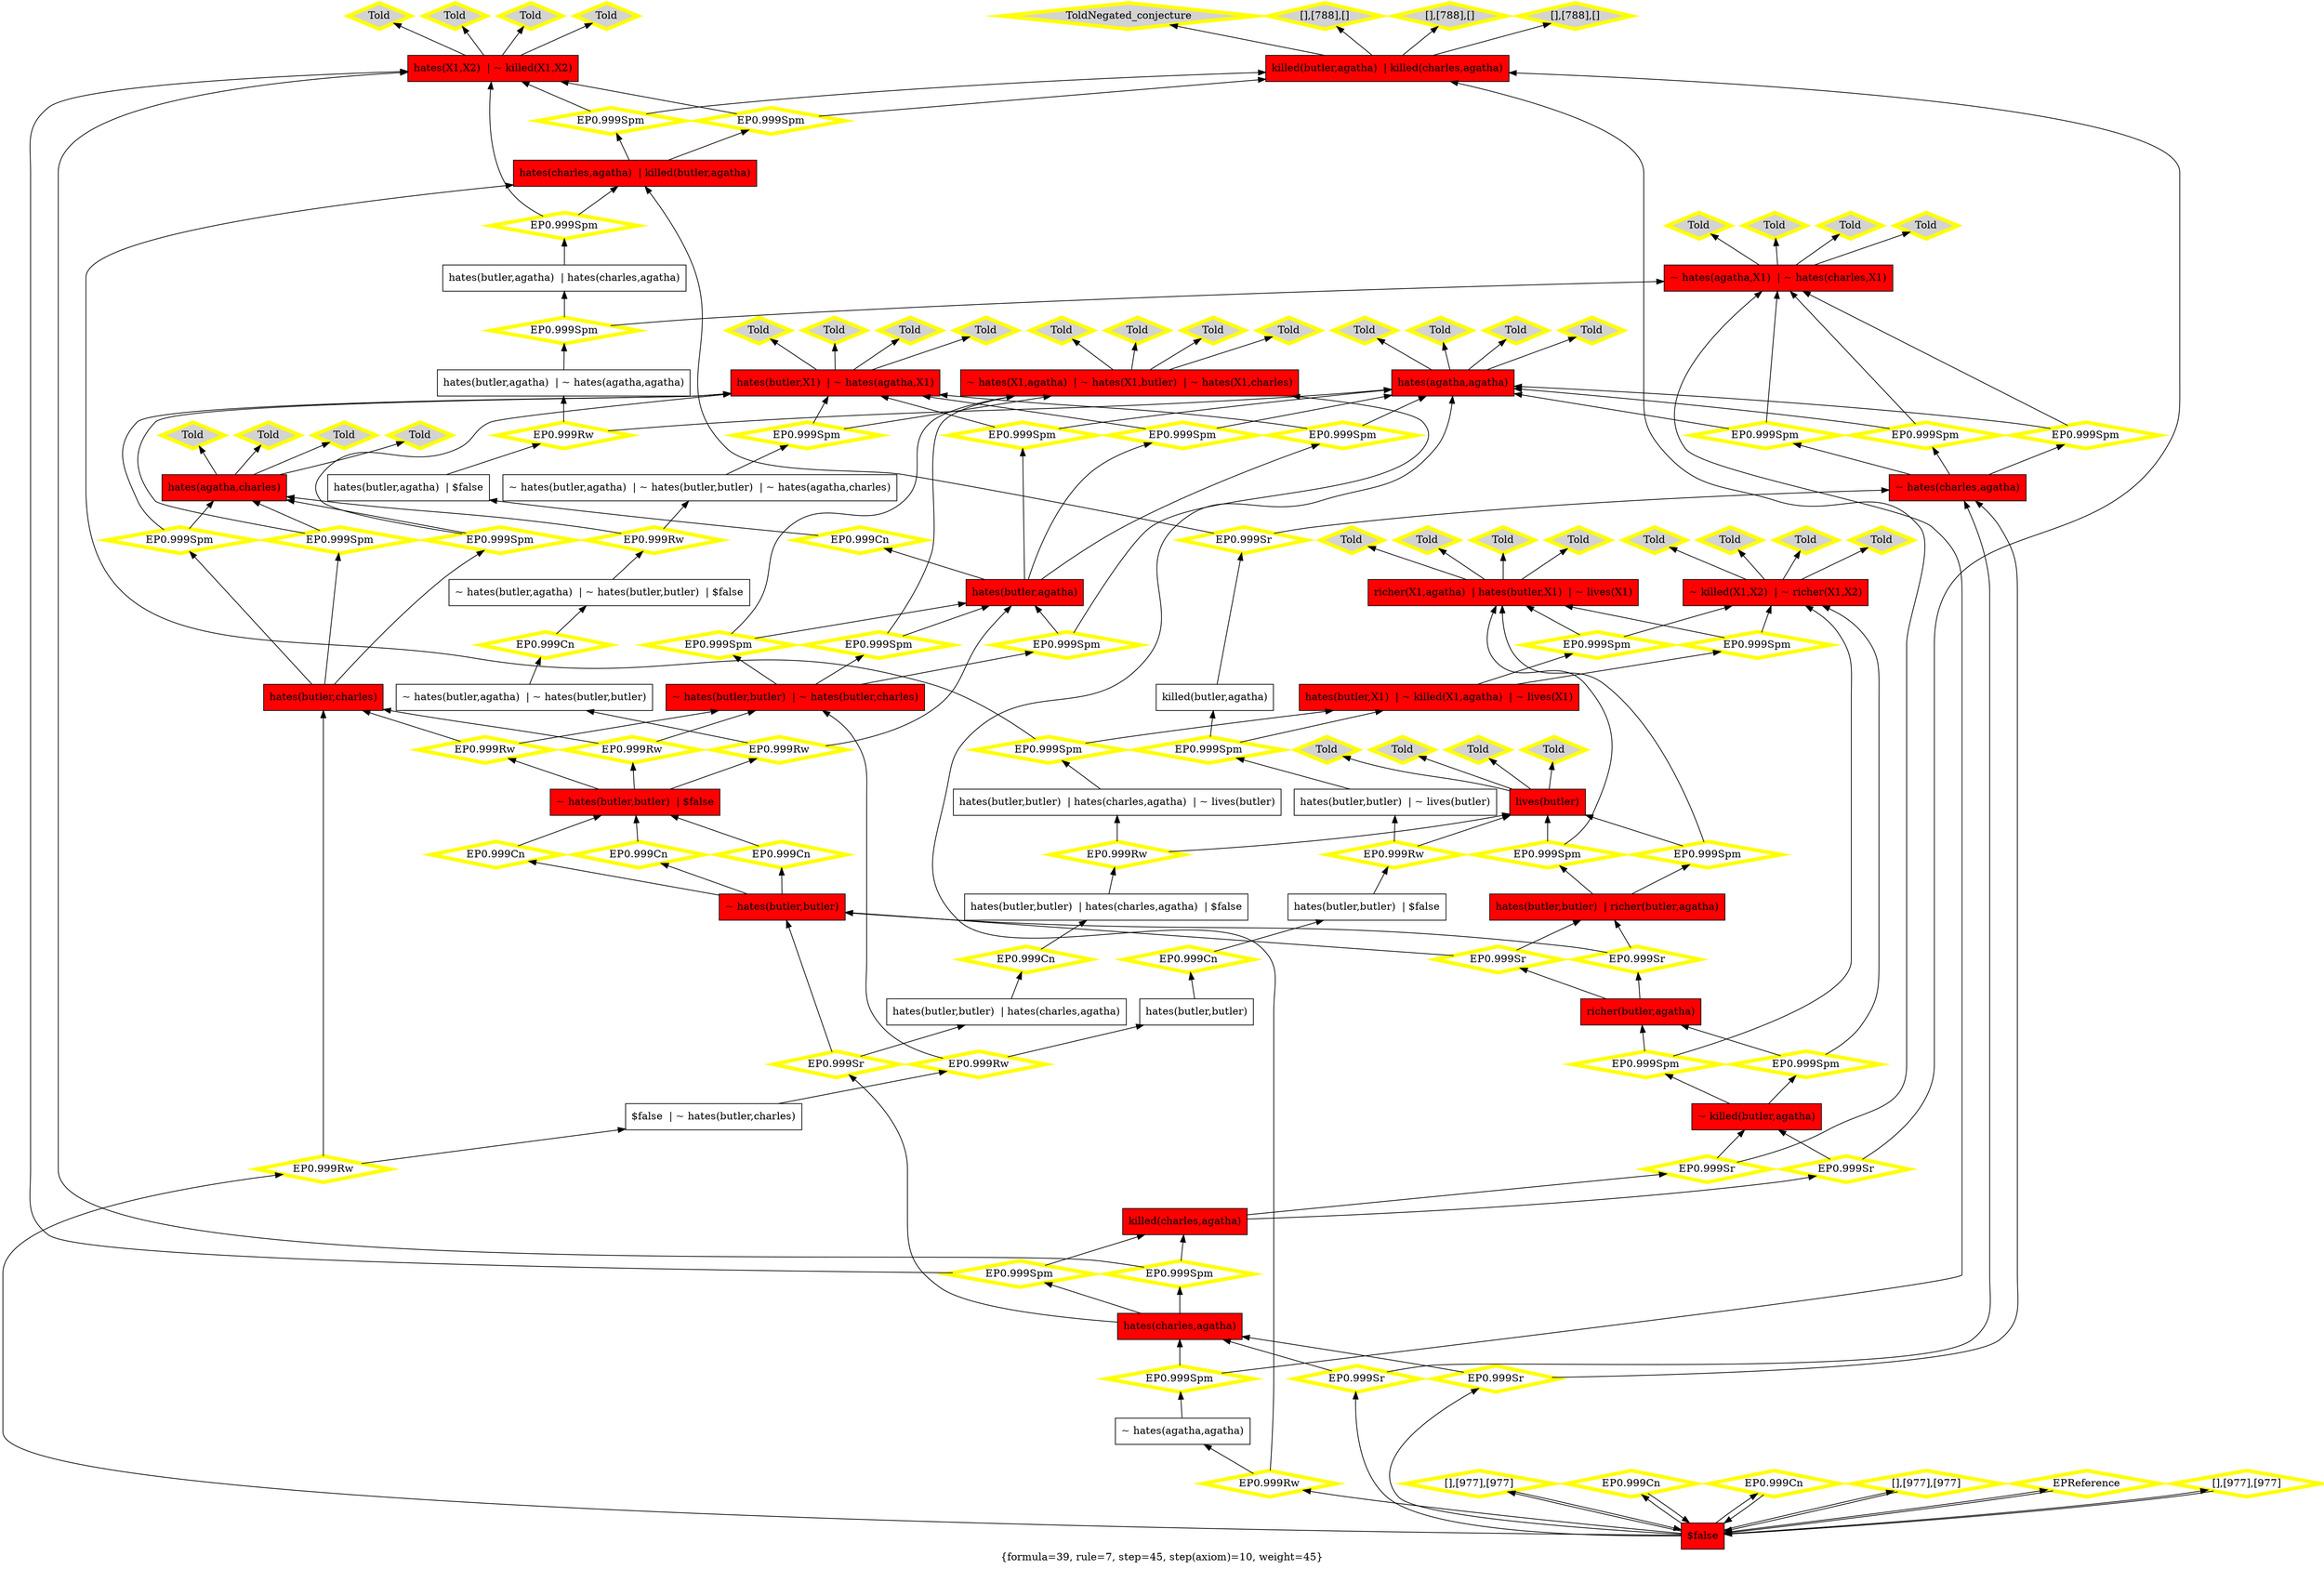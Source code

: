 digraph g 
{ rankdir=BT;
 labelloc=b label="{formula=39, rule=7, step=45, step(axiom)=10, weight=45}"  
 "x_898" [ color="black" shape="box" label="richer(X1,agatha)  | hates(butler,X1)  | ~ lives(X1)" fillcolor="red" style="filled"  ];
  "x_788" [ color="black" shape="box" label="killed(butler,agatha)  | killed(charles,agatha)" fillcolor="red" style="filled"  ];
  "x_830" [ color="black" shape="box" label="~ hates(butler,butler)  | ~ hates(butler,charles)" fillcolor="red" style="filled"  ];
  "x_904" [ color="black" shape="box" label="lives(butler)" fillcolor="red" style="filled"  ];
  "x_857" [ color="black" shape="box" label="~ killed(X1,X2)  | ~ richer(X1,X2)" fillcolor="red" style="filled"  ];
  "x_907" [ color="black" shape="box" label="hates(butler,butler)  | hates(charles,agatha)  | ~ lives(butler)" fillcolor="white" style="filled"  ];
  "x_861" [ color="black" shape="box" label="~ hates(butler,butler)" fillcolor="red" style="filled"  ];
  "x_1002" [ URL="http://inference-web.org/proofs/tptp/Solutions/PUZ/PUZ001-1/EP---1.1/answer.owl#ns_9_conclusion" color="black" shape="box" label="hates(X1,X2)  | ~ killed(X1,X2)" fillcolor="red" style="filled"  ];
  "x_919" [ URL="http://inference-web.org/proofs/tptp/Solutions/PUZ/PUZ001-1/EP---1.1/answer.owl#ns_29_conclusion" color="black" shape="box" label="hates(butler,butler)  | ~ lives(butler)" fillcolor="white" style="filled"  ];
  "x_920" [ color="black" shape="box" label="hates(butler,charles)" fillcolor="red" style="filled"  ];
  "x_794" [ URL="http://inference-web.org/proofs/tptp/Solutions/PUZ/PUZ001-1/EP---1.1/answer.owl#ns_18_conclusion" color="black" shape="box" label="hates(butler,X1)  | ~ killed(X1,agatha)  | ~ lives(X1)" fillcolor="red" style="filled"  ];
  "x_810" [ color="black" shape="box" label="~ hates(X1,agatha)  | ~ hates(X1,butler)  | ~ hates(X1,charles)" fillcolor="red" style="filled"  ];
  "x_858" [ color="black" shape="box" label="hates(butler,X1)  | ~ hates(agatha,X1)" fillcolor="red" style="filled"  ];
  "x_945" [ color="black" shape="box" label="hates(agatha,charles)" fillcolor="red" style="filled"  ];
  "x_924" [ color="black" shape="box" label="~ killed(butler,agatha)" fillcolor="red" style="filled"  ];
  "x_970" [ color="black" shape="box" label="~ hates(agatha,X1)  | ~ hates(charles,X1)" fillcolor="red" style="filled"  ];
  "x_898" [ color="black" shape="box" label="richer(X1,agatha)  | hates(butler,X1)  | ~ lives(X1)" fillcolor="red" style="filled"  ];
  "x_929" [ color="black" shape="box" label="~ hates(butler,agatha)  | ~ hates(butler,butler)  | $false" fillcolor="white" style="filled"  ];
  "x_977" [ URL="http://inference-web.org/proofs/tptp/Solutions/PUZ/PUZ001-1/EP---1.1/answer.owl#ns_35_conclusion" color="black" shape="box" label="$false" fillcolor="red" style="filled"  ];
  "x_935" [ color="black" shape="box" label="~ hates(agatha,agatha)" fillcolor="white" style="filled"  ];
  "x_857" [ color="black" shape="box" label="~ killed(X1,X2)  | ~ richer(X1,X2)" fillcolor="red" style="filled"  ];
  "x_904" [ color="black" shape="box" label="lives(butler)" fillcolor="red" style="filled"  ];
  "x_977" [ color="black" shape="box" label="$false" fillcolor="red" style="filled"  ];
  "x_898" [ URL="http://inference-web.org/proofs/tptp/Solutions/PUZ/PUZ001-1/EP---1.1/answer.owl#ns_11_conclusion" color="black" shape="box" label="richer(X1,agatha)  | hates(butler,X1)  | ~ lives(X1)" fillcolor="red" style="filled"  ];
  "x_940" [ URL="http://inference-web.org/proofs/tptp/Solutions/PUZ/PUZ001-1/EP---1.1/answer.owl#ns_14_conclusion" color="black" shape="box" label="hates(butler,agatha)" fillcolor="red" style="filled"  ];
  "x_810" [ color="black" shape="box" label="~ hates(X1,agatha)  | ~ hates(X1,butler)  | ~ hates(X1,charles)" fillcolor="red" style="filled"  ];
  "x_898" [ color="black" shape="box" label="richer(X1,agatha)  | hates(butler,X1)  | ~ lives(X1)" fillcolor="red" style="filled"  ];
  "x_962" [ color="black" shape="box" label="hates(agatha,agatha)" fillcolor="red" style="filled"  ];
  "x_945" [ color="black" shape="box" label="hates(agatha,charles)" fillcolor="red" style="filled"  ];
  "x_946" [ color="black" shape="box" label="hates(butler,agatha)  | $false" fillcolor="white" style="filled"  ];
  "x_810" [ color="black" shape="box" label="~ hates(X1,agatha)  | ~ hates(X1,butler)  | ~ hates(X1,charles)" fillcolor="red" style="filled"  ];
  "x_962" [ color="black" shape="box" label="hates(agatha,agatha)" fillcolor="red" style="filled"  ];
  "x_812" [ color="black" shape="box" label="hates(butler,agatha)  | hates(charles,agatha)" fillcolor="white" style="filled"  ];
  "x_977" [ color="black" shape="box" label="$false" fillcolor="red" style="filled"  ];
  "x_970" [ color="black" shape="box" label="~ hates(agatha,X1)  | ~ hates(charles,X1)" fillcolor="red" style="filled"  ];
  "x_794" [ color="black" shape="box" label="hates(butler,X1)  | ~ killed(X1,agatha)  | ~ lives(X1)" fillcolor="red" style="filled"  ];
  "x_893" [ color="black" shape="box" label="hates(butler,butler)  | richer(butler,agatha)" fillcolor="red" style="filled"  ];
  "x_970" [ color="black" shape="box" label="~ hates(agatha,X1)  | ~ hates(charles,X1)" fillcolor="red" style="filled"  ];
  "x_920" [ URL="http://inference-web.org/proofs/tptp/Solutions/PUZ/PUZ001-1/EP---1.1/answer.owl#ns_15_conclusion" color="black" shape="box" label="hates(butler,charles)" fillcolor="red" style="filled"  ];
  "x_961" [ color="black" shape="box" label="hates(butler,butler)  | hates(charles,agatha)" fillcolor="white" style="filled"  ];
  "x_962" [ color="black" shape="box" label="hates(agatha,agatha)" fillcolor="red" style="filled"  ];
  "x_977" [ color="black" shape="box" label="$false" fillcolor="red" style="filled"  ];
  "x_945" [ color="black" shape="box" label="hates(agatha,charles)" fillcolor="red" style="filled"  ];
  "x_977" [ URL="http://inference-web.org/proofs/tptp/Solutions/PUZ/PUZ001-1/EP---1.1/answer.owl#ns_33_conclusion" color="black" shape="box" label="$false  | $false" fillcolor="red" style="filled"  ];
  "x_861" [ color="black" shape="box" label="~ hates(butler,butler)" fillcolor="red" style="filled"  ];
  "x_886" [ color="black" shape="box" label="$false  | ~ hates(butler,butler)" fillcolor="red" style="filled"  ];
  "x_970" [ URL="http://inference-web.org/proofs/tptp/Solutions/PUZ/PUZ001-1/EP---1.1/answer.owl#ns_5_conclusion" color="black" shape="box" label="~ hates(agatha,X1)  | ~ hates(charles,X1)" fillcolor="red" style="filled"  ];
  "x_971" [ color="black" shape="box" label="hates(charles,agatha)" fillcolor="red" style="filled"  ];
  "x_1002" [ color="black" shape="box" label="hates(X1,X2)  | ~ killed(X1,X2)" fillcolor="red" style="filled"  ];
  "x_973" [ color="black" shape="box" label="richer(butler,agatha)" fillcolor="red" style="filled"  ];
  "x_975" [ URL="http://inference-web.org/proofs/tptp/Solutions/PUZ/PUZ001-1/EP---1.1/answer.owl#ns_31_conclusion" color="black" shape="box" label="hates(butler,butler)" fillcolor="white" style="filled"  ];
  "x_886" [ color="black" shape="box" label="~ hates(butler,butler)  | $false" fillcolor="red" style="filled"  ];
  "x_977" [ URL="http://inference-web.org/proofs/tptp/Solutions/PUZ/PUZ001-1/EP---1.1/answer.owl#ns_34_conclusion" color="black" shape="box" label="$false" fillcolor="red" style="filled"  ];
  "x_829" [ URL="http://inference-web.org/proofs/tptp/Solutions/PUZ/PUZ001-1/EP---1.1/answer.owl#ns_13_conclusion" color="black" shape="box" label="hates(charles,agatha)  | killed(butler,agatha)" fillcolor="red" style="filled"  ];
  "x_830" [ color="black" shape="box" label="~ hates(butler,butler)  | ~ hates(butler,charles)" fillcolor="red" style="filled"  ];
  "x_977" [ color="black" shape="box" label="$false" fillcolor="red" style="filled"  ];
  "x_971" [ color="black" shape="box" label="hates(charles,agatha)" fillcolor="red" style="filled"  ];
  "x_879" [ color="black" shape="box" label="killed(charles,agatha)" fillcolor="red" style="filled"  ];
  "x_977" [ color="black" shape="box" label="$false" fillcolor="red" style="filled"  ];
  "x_971" [ color="black" shape="box" label="hates(charles,agatha)" fillcolor="red" style="filled"  ];
  "x_983" [ color="black" shape="box" label="~ hates(butler,agatha)  | ~ hates(butler,butler)  | ~ hates(agatha,charles)" fillcolor="white" style="filled"  ];
  "x_904" [ URL="http://inference-web.org/proofs/tptp/Solutions/PUZ/PUZ001-1/EP---1.1/answer.owl#ns_2_conclusion" color="black" shape="box" label="lives(butler)" fillcolor="red" style="filled"  ];
  "x_788" [ color="black" shape="box" label="killed(butler,agatha)  | killed(charles,agatha)" fillcolor="red" style="filled"  ];
  "x_973" [ color="black" shape="box" label="richer(butler,agatha)" fillcolor="red" style="filled"  ];
  "x_1002" [ color="black" shape="box" label="hates(X1,X2)  | ~ killed(X1,X2)" fillcolor="red" style="filled"  ];
  "x_788" [ URL="http://inference-web.org/proofs/tptp/Solutions/PUZ/PUZ001-1/EP---1.1/answer.owl#ns_12_conclusion" color="black" shape="box" label="killed(butler,agatha)  | killed(charles,agatha)" fillcolor="red" style="filled"  ];
  "x_998" [ color="black" shape="box" label="~ hates(charles,agatha)" fillcolor="red" style="filled"  ];
  "x_858" [ color="black" shape="box" label="hates(butler,X1)  | ~ hates(agatha,X1)" fillcolor="red" style="filled"  ];
  "x_857" [ URL="http://inference-web.org/proofs/tptp/Solutions/PUZ/PUZ001-1/EP---1.1/answer.owl#ns_4_conclusion" color="black" shape="box" label="~ killed(X1,X2)  | ~ richer(X1,X2)" fillcolor="red" style="filled"  ];
  "x_940" [ color="black" shape="box" label="hates(butler,agatha)" fillcolor="red" style="filled"  ];
  "x_861" [ color="black" shape="box" label="~ hates(butler,butler)" fillcolor="red" style="filled"  ];
  "x_998" [ URL="http://inference-web.org/proofs/tptp/Solutions/PUZ/PUZ001-1/EP---1.1/answer.owl#ns_16_conclusion" color="black" shape="box" label="~ hates(charles,agatha)" fillcolor="red" style="filled"  ];
  "x_830" [ URL="http://inference-web.org/proofs/tptp/Solutions/PUZ/PUZ001-1/EP---1.1/answer.owl#ns_22_conclusion" color="black" shape="box" label="~ hates(butler,butler)  | ~ hates(butler,charles)" fillcolor="red" style="filled"  ];
  "x_1002" [ color="black" shape="box" label="hates(X1,X2)  | ~ killed(X1,X2)" fillcolor="red" style="filled"  ];
  "x_858" [ color="black" shape="box" label="hates(butler,X1)  | ~ hates(agatha,X1)" fillcolor="red" style="filled"  ];
  "x_829" [ color="black" shape="box" label="hates(charles,agatha)  | killed(butler,agatha)" fillcolor="red" style="filled"  ];
  "x_977" [ color="black" shape="box" label="$false" fillcolor="red" style="filled"  ];
  "x_940" [ color="black" shape="box" label="hates(butler,agatha)" fillcolor="red" style="filled"  ];
  "x_858" [ URL="http://inference-web.org/proofs/tptp/Solutions/PUZ/PUZ001-1/EP---1.1/answer.owl#ns_10_conclusion" color="black" shape="box" label="hates(butler,X1)  | ~ hates(agatha,X1)" fillcolor="red" style="filled"  ];
  "x_945" [ URL="http://inference-web.org/proofs/tptp/Solutions/PUZ/PUZ001-1/EP---1.1/answer.owl#ns_8_conclusion" color="black" shape="box" label="hates(agatha,charles)" fillcolor="red" style="filled"  ];
  "x_857" [ color="black" shape="box" label="~ killed(X1,X2)  | ~ richer(X1,X2)" fillcolor="red" style="filled"  ];
  "x_924" [ color="black" shape="box" label="~ killed(butler,agatha)" fillcolor="red" style="filled"  ];
  "x_904" [ color="black" shape="box" label="lives(butler)" fillcolor="red" style="filled"  ];
  "x_940" [ color="black" shape="box" label="hates(butler,agatha)" fillcolor="red" style="filled"  ];
  "x_877" [ URL="http://inference-web.org/proofs/tptp/Solutions/PUZ/PUZ001-1/EP---1.1/answer.owl#ns_32_conclusion" color="black" shape="box" label="$false  | ~ hates(butler,charles)" fillcolor="white" style="filled"  ];
  "x_879" [ color="black" shape="box" label="killed(charles,agatha)" fillcolor="red" style="filled"  ];
  "x_998" [ color="black" shape="box" label="~ hates(charles,agatha)" fillcolor="red" style="filled"  ];
  "x_920" [ color="black" shape="box" label="hates(butler,charles)" fillcolor="red" style="filled"  ];
  "x_962" [ URL="http://inference-web.org/proofs/tptp/Solutions/PUZ/PUZ001-1/EP---1.1/answer.owl#ns_7_conclusion" color="black" shape="box" label="hates(agatha,agatha)" fillcolor="red" style="filled"  ];
  "x_886" [ color="black" shape="box" label="~ hates(butler,butler)  | $false" fillcolor="red" style="filled"  ];
  "x_888" [ color="black" shape="box" label="hates(butler,agatha)  | ~ hates(agatha,agatha)" fillcolor="white" style="filled"  ];
  "x_977" [ color="black" shape="box" label="$false" fillcolor="red" style="filled"  ];
  "x_890" [ URL="http://inference-web.org/proofs/tptp/Solutions/PUZ/PUZ001-1/EP---1.1/answer.owl#ns_30_conclusion" color="black" shape="box" label="hates(butler,butler)  | $false" fillcolor="white" style="filled"  ];
  "x_1021" [ color="black" shape="box" label="hates(butler,butler)  | hates(charles,agatha)  | $false" fillcolor="white" style="filled"  ];
  "x_788" [ color="black" shape="box" label="killed(butler,agatha)  | killed(charles,agatha)" fillcolor="red" style="filled"  ];
  "x_810" [ URL="http://inference-web.org/proofs/tptp/Solutions/PUZ/PUZ001-1/EP---1.1/answer.owl#ns_6_conclusion" color="black" shape="box" label="~ hates(X1,agatha)  | ~ hates(X1,butler)  | ~ hates(X1,charles)" fillcolor="red" style="filled"  ];
  "x_893" [ color="black" shape="box" label="hates(butler,butler)  | richer(butler,agatha)" fillcolor="red" style="filled"  ];
  "x_896" [ color="black" shape="box" label="~ hates(butler,agatha)  | ~ hates(butler,butler)" fillcolor="white" style="filled"  ];
  "x_1023" [ URL="http://inference-web.org/proofs/tptp/Solutions/PUZ/PUZ001-1/EP---1.1/answer.owl#ns_25_conclusion" color="black" shape="box" label="killed(butler,agatha)" fillcolor="white" style="filled"  ];
  "490ca8fb:1242f8625f3:-7780" [ URL="http://browser.inference-web.org/iwbrowser/BrowseNodeSet?url=http%3A%2F%2Finference-web.org%2Fproofs%2Ftptp%2FSolutions%2FPUZ%2FPUZ001-1%2FEP---1.0%2Fanswer.owl%23ns_4" color="yellow" shape="diamond" label="Told" fillcolor="lightgrey" style="filled" penwidth="5"  ];
  "x_857" -> "490ca8fb:1242f8625f3:-7780";
  "490ca8fb:1242f8625f3:-782c" [ URL="http://browser.inference-web.org/iwbrowser/BrowseNodeSet?url=http%3A%2F%2Finference-web.org%2Fproofs%2Ftptp%2FSolutions%2FPUZ%2FPUZ001-1%2FEP---0.999%2Fanswer.owl%23ns_30" color="yellow" shape="diamond" label="EP0.999Spm" fillcolor="white" style="filled" penwidth="5"  ];
  "x_924" -> "490ca8fb:1242f8625f3:-782c";
  "490ca8fb:1242f8625f3:-782c" -> "x_857";
  "490ca8fb:1242f8625f3:-782c" -> "x_973";
  "490ca8fb:1242f8625f3:-7794" [ URL="http://browser.inference-web.org/iwbrowser/BrowseNodeSet?url=http%3A%2F%2Finference-web.org%2Fproofs%2Ftptp%2FSolutions%2FPUZ%2FPUZ001-1%2FEP---1.0%2Fanswer.owl%23ns_6" color="yellow" shape="diamond" label="Told" fillcolor="lightgrey" style="filled" penwidth="5"  ];
  "x_810" -> "490ca8fb:1242f8625f3:-7794";
  "490ca8fb:1242f8625f3:-776c" [ URL="http://browser.inference-web.org/iwbrowser/BrowseNodeSet?url=http%3A%2F%2Finference-web.org%2Fproofs%2Ftptp%2FSolutions%2FPUZ%2FPUZ001-1%2FEP---1.1%2Fanswer.owl%23ns_33" color="yellow" shape="diamond" label="EP0.999Rw" fillcolor="white" style="filled" penwidth="5"  ];
  "x_977" -> "490ca8fb:1242f8625f3:-776c";
  "490ca8fb:1242f8625f3:-776c" -> "x_877";
  "490ca8fb:1242f8625f3:-776c" -> "x_920";
  "490ca8fb:1242f8625f3:-76c8" [ URL="http://browser.inference-web.org/iwbrowser/BrowseNodeSet?url=http%3A%2F%2Finference-web.org%2Fproofs%2Ftptp%2FSolutions%2FPUZ%2FPUZ001-1%2FEP---1.1pre%2Fanswer.owl%23ns_6" color="yellow" shape="diamond" label="Told" fillcolor="lightgrey" style="filled" penwidth="5"  ];
  "x_810" -> "490ca8fb:1242f8625f3:-76c8";
  "490ca8fb:1242f8625f3:-775b" [ URL="http://browser.inference-web.org/iwbrowser/BrowseNodeSet?url=http%3A%2F%2Finference-web.org%2Fproofs%2Ftptp%2FSolutions%2FPUZ%2FPUZ001-1%2FEP---1.1%2Fanswer.owl%23ns_2" color="yellow" shape="diamond" label="Told" fillcolor="lightgrey" style="filled" penwidth="5"  ];
  "x_904" -> "490ca8fb:1242f8625f3:-775b";
  "490ca8fb:1242f8625f3:-76cd" [ URL="http://browser.inference-web.org/iwbrowser/BrowseNodeSet?url=http%3A%2F%2Finference-web.org%2Fproofs%2Ftptp%2FSolutions%2FPUZ%2FPUZ001-1%2FEP---1.1pre%2Fanswer.owl%23ns_10" color="yellow" shape="diamond" label="Told" fillcolor="lightgrey" style="filled" penwidth="5"  ];
  "x_858" -> "490ca8fb:1242f8625f3:-76cd";
  "490ca8fb:1242f8625f3:-7752" [ URL="http://browser.inference-web.org/iwbrowser/BrowseNodeSet?url=http%3A%2F%2Finference-web.org%2Fproofs%2Ftptp%2FSolutions%2FPUZ%2FPUZ001-1%2FEP---1.1%2Fanswer.owl%23ns_16" color="yellow" shape="diamond" label="EP0.999Spm" fillcolor="white" style="filled" penwidth="5"  ];
  "x_998" -> "490ca8fb:1242f8625f3:-7752";
  "490ca8fb:1242f8625f3:-7752" -> "x_962";
  "490ca8fb:1242f8625f3:-7752" -> "x_970";
  "490ca8fb:1242f8625f3:-76ef" [ URL="http://browser.inference-web.org/iwbrowser/BrowseNodeSet?url=http%3A%2F%2Finference-web.org%2Fproofs%2Ftptp%2FSolutions%2FPUZ%2FPUZ001-1%2FEP---1.1pre%2Fanswer.owl%23ns_24" color="yellow" shape="diamond" label="EP0.999Spm" fillcolor="white" style="filled" penwidth="5"  ];
  "x_812" -> "490ca8fb:1242f8625f3:-76ef";
  "490ca8fb:1242f8625f3:-76ef" -> "x_829";
  "490ca8fb:1242f8625f3:-76ef" -> "x_1002";
  "490ca8fb:1242f8625f3:-783b" [ URL="http://browser.inference-web.org/iwbrowser/BrowseNodeSet?url=http%3A%2F%2Finference-web.org%2Fproofs%2Ftptp%2FSolutions%2FPUZ%2FPUZ001-1%2FEP---0.999%2Fanswer.owl%23ns_5" color="yellow" shape="diamond" label="Told" fillcolor="lightgrey" style="filled" penwidth="5"  ];
  "x_970" -> "490ca8fb:1242f8625f3:-783b";
  "490ca8fb:1242f8625f3:-76b0" [ URL="http://browser.inference-web.org/iwbrowser/BrowseNodeSet?url=http%3A%2F%2Finference-web.org%2Fproofs%2Ftptp%2FSolutions%2FPUZ%2FPUZ001-1%2FEP---1.1pre%2Fanswer.owl%23ns_14" color="yellow" shape="diamond" label="EP0.999Spm" fillcolor="white" style="filled" penwidth="5"  ];
  "x_794" -> "490ca8fb:1242f8625f3:-76b0";
  "490ca8fb:1242f8625f3:-76b0" -> "x_857";
  "490ca8fb:1242f8625f3:-76b0" -> "x_898";
  "490ca8fb:1242f8625f3:-77fb" [ URL="http://browser.inference-web.org/iwbrowser/BrowseNodeSet?url=http%3A%2F%2Finference-web.org%2Fproofs%2Ftptp%2FSolutions%2FPUZ%2FPUZ001-1%2FEP---0.999%2Fanswer.owl%23ns_17" color="yellow" shape="diamond" label="EP0.999Spm" fillcolor="white" style="filled" penwidth="5"  ];
  "x_893" -> "490ca8fb:1242f8625f3:-77fb";
  "490ca8fb:1242f8625f3:-77fb" -> "x_898";
  "490ca8fb:1242f8625f3:-77fb" -> "x_904";
  "490ca8fb:1242f8625f3:-7731" [ URL="http://browser.inference-web.org/iwbrowser/BrowseNodeSet?url=http%3A%2F%2Finference-web.org%2Fproofs%2Ftptp%2FSolutions%2FPUZ%2FPUZ001-1%2FEP---1.1%2Fanswer.owl%23ns_6" color="yellow" shape="diamond" label="Told" fillcolor="lightgrey" style="filled" penwidth="5"  ];
  "x_810" -> "490ca8fb:1242f8625f3:-7731";
  "490ca8fb:1242f8625f3:-77b2" [ URL="http://browser.inference-web.org/iwbrowser/BrowseNodeSet?url=http%3A%2F%2Finference-web.org%2Fproofs%2Ftptp%2FSolutions%2FPUZ%2FPUZ001-1%2FEP---1.0%2Fanswer.owl%23ns_27" color="yellow" shape="diamond" label="EP0.999Rw" fillcolor="white" style="filled" penwidth="5"  ];
  "x_886" -> "490ca8fb:1242f8625f3:-77b2";
  "490ca8fb:1242f8625f3:-77b2" -> "x_830";
  "490ca8fb:1242f8625f3:-77b2" -> "x_920";
  "490ca8fb:1242f8625f3:-76e0" [ URL="http://browser.inference-web.org/iwbrowser/BrowseNodeSet?url=http%3A%2F%2Finference-web.org%2Fproofs%2Ftptp%2FSolutions%2FPUZ%2FPUZ001-1%2FEP---1.1pre%2Fanswer.owl%23ns_20" color="yellow" shape="diamond" label="EP0.999Cn" fillcolor="white" style="filled" penwidth="5"  ];
  "x_896" -> "490ca8fb:1242f8625f3:-76e0";
  "490ca8fb:1242f8625f3:-76e0" -> "x_929";
  "490ca8fb:1242f8625f3:-7845" [ URL="http://browser.inference-web.org/iwbrowser/BrowseNodeSet?url=http%3A%2F%2Finference-web.org%2Fproofs%2Ftptp%2FSolutions%2FPUZ%2FPUZ001-1%2FEP---0.999%2Fanswer.owl%23ns_13" color="yellow" shape="diamond" label="EP0.999Spm" fillcolor="white" style="filled" penwidth="5"  ];
  "x_998" -> "490ca8fb:1242f8625f3:-7845";
  "490ca8fb:1242f8625f3:-7845" -> "x_962";
  "490ca8fb:1242f8625f3:-7845" -> "x_970";
  "490ca8fb:1242f8625f3:-7722" [ URL="http://browser.inference-web.org/iwbrowser/BrowseNodeSet?url=http%3A%2F%2Finference-web.org%2Fproofs%2Ftptp%2FSolutions%2FPUZ%2FPUZ001-1%2FEP---1.1pre%2Fanswer.owl%23answer" color="yellow" shape="diamond" label="[],[977],[977]" fillcolor="white" style="filled" penwidth="5"  ];
  "x_977" -> "490ca8fb:1242f8625f3:-7722";
  "490ca8fb:1242f8625f3:-7722" -> "x_977";
  "490ca8fb:1242f8625f3:-7769" [ URL="http://browser.inference-web.org/iwbrowser/BrowseNodeSet?url=http%3A%2F%2Finference-web.org%2Fproofs%2Ftptp%2FSolutions%2FPUZ%2FPUZ001-1%2FEP---1.1%2Fanswer.owl%23ns_15" color="yellow" shape="diamond" label="EP0.999Spm" fillcolor="white" style="filled" penwidth="5"  ];
  "x_920" -> "490ca8fb:1242f8625f3:-7769";
  "490ca8fb:1242f8625f3:-7769" -> "x_858";
  "490ca8fb:1242f8625f3:-7769" -> "x_945";
  "490ca8fb:1242f8625f3:-77e2" [ URL="http://browser.inference-web.org/iwbrowser/BrowseNodeSet?url=http%3A%2F%2Finference-web.org%2Fproofs%2Ftptp%2FSolutions%2FPUZ%2FPUZ001-1%2FEP---1.0%2Fanswer.owl%23ns_7" color="yellow" shape="diamond" label="Told" fillcolor="lightgrey" style="filled" penwidth="5"  ];
  "x_962" -> "490ca8fb:1242f8625f3:-77e2";
  "490ca8fb:1242f8625f3:-7749" [ URL="http://browser.inference-web.org/iwbrowser/BrowseNodeSet?url=http%3A%2F%2Finference-web.org%2Fproofs%2Ftptp%2FSolutions%2FPUZ%2FPUZ001-1%2FEP---1.1%2Fanswer.owl%23ns_13" color="yellow" shape="diamond" label="EP0.999Spm" fillcolor="white" style="filled" penwidth="5"  ];
  "x_829" -> "490ca8fb:1242f8625f3:-7749";
  "490ca8fb:1242f8625f3:-7749" -> "x_788";
  "490ca8fb:1242f8625f3:-7749" -> "x_1002";
  "490ca8fb:1242f8625f3:-76d7" [ URL="http://browser.inference-web.org/iwbrowser/BrowseNodeSet?url=http%3A%2F%2Finference-web.org%2Fproofs%2Ftptp%2FSolutions%2FPUZ%2FPUZ001-1%2FEP---1.1pre%2Fanswer.owl%23ns_8" color="yellow" shape="diamond" label="Told" fillcolor="lightgrey" style="filled" penwidth="5"  ];
  "x_945" -> "490ca8fb:1242f8625f3:-76d7";
  "490ca8fb:1242f8625f3:-7773" [ URL="http://browser.inference-web.org/iwbrowser/BrowseNodeSet?url=http%3A%2F%2Finference-web.org%2Fproofs%2Ftptp%2FSolutions%2FPUZ%2FPUZ001-1%2FEP---1.1%2Fanswer.owl%23ns_10" color="yellow" shape="diamond" label="Told" fillcolor="lightgrey" style="filled" penwidth="5"  ];
  "x_858" -> "490ca8fb:1242f8625f3:-7773";
  "490ca8fb:1242f8625f3:-7702" [ URL="http://browser.inference-web.org/iwbrowser/BrowseNodeSet?url=http%3A%2F%2Finference-web.org%2Fproofs%2Ftptp%2FSolutions%2FPUZ%2FPUZ001-1%2FEP---1.1pre%2Fanswer.owl%23ns_37" color="yellow" shape="diamond" label="EP0.999Rw" fillcolor="white" style="filled" penwidth="5"  ];
  "x_886" -> "490ca8fb:1242f8625f3:-7702";
  "490ca8fb:1242f8625f3:-7702" -> "x_896";
  "490ca8fb:1242f8625f3:-7702" -> "x_940";
  "490ca8fb:1242f8625f3:-781e" [ URL="http://browser.inference-web.org/iwbrowser/BrowseNodeSet?url=http%3A%2F%2Finference-web.org%2Fproofs%2Ftptp%2FSolutions%2FPUZ%2FPUZ001-1%2FEP---0.999%2Fanswer.owl%23ns_27" color="yellow" shape="diamond" label="EP0.999Rw" fillcolor="white" style="filled" penwidth="5"  ];
  "x_886" -> "490ca8fb:1242f8625f3:-781e";
  "490ca8fb:1242f8625f3:-781e" -> "x_830";
  "490ca8fb:1242f8625f3:-781e" -> "x_920";
  "490ca8fb:1242f8625f3:-771e" [ URL="http://browser.inference-web.org/iwbrowser/BrowseNodeSet?url=http%3A%2F%2Finference-web.org%2Fproofs%2Ftptp%2FSolutions%2FPUZ%2FPUZ001-1%2FEP---1.1pre%2Fanswer.owl%23ns_44" color="yellow" shape="diamond" label="EP0.999Cn" fillcolor="white" style="filled" penwidth="5"  ];
  "x_977" -> "490ca8fb:1242f8625f3:-771e";
  "490ca8fb:1242f8625f3:-771e" -> "x_977";
  "490ca8fb:1242f8625f3:-77d9" [ URL="http://browser.inference-web.org/iwbrowser/BrowseNodeSet?url=http%3A%2F%2Finference-web.org%2Fproofs%2Ftptp%2FSolutions%2FPUZ%2FPUZ001-1%2FEP---1.0%2Fanswer.owl%23ns_33" color="yellow" shape="diamond" label="EP0.999Sr" fillcolor="white" style="filled" penwidth="5"  ];
  "x_977" -> "490ca8fb:1242f8625f3:-77d9";
  "490ca8fb:1242f8625f3:-77d9" -> "x_971";
  "490ca8fb:1242f8625f3:-77d9" -> "x_998";
  "490ca8fb:1242f8625f3:-77c5" [ URL="http://browser.inference-web.org/iwbrowser/BrowseNodeSet?url=http%3A%2F%2Finference-web.org%2Fproofs%2Ftptp%2FSolutions%2FPUZ%2FPUZ001-1%2FEP---1.0%2Fanswer.owl%23ns_31" color="yellow" shape="diamond" label="EP0.999Sr" fillcolor="white" style="filled" penwidth="5"  ];
  "x_879" -> "490ca8fb:1242f8625f3:-77c5";
  "490ca8fb:1242f8625f3:-77c5" -> "x_788";
  "490ca8fb:1242f8625f3:-77c5" -> "x_924";
  "490ca8fb:1242f8625f3:-7805" [ URL="http://browser.inference-web.org/iwbrowser/BrowseNodeSet?url=http%3A%2F%2Finference-web.org%2Fproofs%2Ftptp%2FSolutions%2FPUZ%2FPUZ001-1%2FEP---0.999%2Fanswer.owl%23ns_19" color="yellow" shape="diamond" label="EP0.999Spm" fillcolor="white" style="filled" penwidth="5"  ];
  "x_940" -> "490ca8fb:1242f8625f3:-7805";
  "490ca8fb:1242f8625f3:-7805" -> "x_858";
  "490ca8fb:1242f8625f3:-7805" -> "x_962";
  "490ca8fb:1242f8625f3:-76ab" [ URL="http://browser.inference-web.org/iwbrowser/BrowseNodeSet?url=http%3A%2F%2Finference-web.org%2Fproofs%2Ftptp%2FSolutions%2FPUZ%2FPUZ001-1%2FEP---1.1pre%2Fanswer.owl%23ns_11" color="yellow" shape="diamond" label="Told" fillcolor="lightgrey" style="filled" penwidth="5"  ];
  "x_898" -> "490ca8fb:1242f8625f3:-76ab";
  "490ca8fb:1242f8625f3:-770b" [ URL="http://browser.inference-web.org/iwbrowser/BrowseNodeSet?url=http%3A%2F%2Finference-web.org%2Fproofs%2Ftptp%2FSolutions%2FPUZ%2FPUZ001-1%2FEP---1.1pre%2Fanswer.owl%23ns_40" color="yellow" shape="diamond" label="EP0.999Sr" fillcolor="white" style="filled" penwidth="5"  ];
  "x_971" -> "490ca8fb:1242f8625f3:-770b";
  "490ca8fb:1242f8625f3:-770b" -> "x_861";
  "490ca8fb:1242f8625f3:-770b" -> "x_961";
  "490ca8fb:1242f8625f3:-77ca" [ URL="http://browser.inference-web.org/iwbrowser/BrowseNodeSet?url=http%3A%2F%2Finference-web.org%2Fproofs%2Ftptp%2FSolutions%2FPUZ%2FPUZ001-1%2FEP---1.0%2Fanswer.owl%23ns_32" color="yellow" shape="diamond" label="EP0.999Spm" fillcolor="white" style="filled" penwidth="5"  ];
  "x_971" -> "490ca8fb:1242f8625f3:-77ca";
  "490ca8fb:1242f8625f3:-77ca" -> "x_879";
  "490ca8fb:1242f8625f3:-77ca" -> "x_1002";
  "490ca8fb:1242f8625f3:-780a" [ URL="http://browser.inference-web.org/iwbrowser/BrowseNodeSet?url=http%3A%2F%2Finference-web.org%2Fproofs%2Ftptp%2FSolutions%2FPUZ%2FPUZ001-1%2FEP---0.999%2Fanswer.owl%23ns_22" color="yellow" shape="diamond" label="EP0.999Spm" fillcolor="white" style="filled" penwidth="5"  ];
  "x_830" -> "490ca8fb:1242f8625f3:-780a";
  "490ca8fb:1242f8625f3:-780a" -> "x_810";
  "490ca8fb:1242f8625f3:-780a" -> "x_940";
  "490ca8fb:1242f8625f3:-7763" [ URL="http://browser.inference-web.org/iwbrowser/BrowseNodeSet?url=http%3A%2F%2Finference-web.org%2Fproofs%2Ftptp%2FSolutions%2FPUZ%2FPUZ001-1%2FEP---1.1%2Fanswer.owl%23ns_32" color="yellow" shape="diamond" label="EP0.999Rw" fillcolor="white" style="filled" penwidth="5"  ];
  "x_877" -> "490ca8fb:1242f8625f3:-7763";
  "490ca8fb:1242f8625f3:-7763" -> "x_830";
  "490ca8fb:1242f8625f3:-7763" -> "x_975";
  "490ca8fb:1242f8625f3:-776e" [ URL="http://browser.inference-web.org/iwbrowser/BrowseNodeSet?url=http%3A%2F%2Finference-web.org%2Fproofs%2Ftptp%2FSolutions%2FPUZ%2FPUZ001-1%2FEP---1.1%2Fanswer.owl%23ns_34" color="yellow" shape="diamond" label="EP0.999Cn" fillcolor="white" style="filled" penwidth="5"  ];
  "x_977" -> "490ca8fb:1242f8625f3:-776e";
  "490ca8fb:1242f8625f3:-776e" -> "x_977";
  "490ca8fb:1242f8625f3:-76bf" [ URL="http://browser.inference-web.org/iwbrowser/BrowseNodeSet?url=http%3A%2F%2Finference-web.org%2Fproofs%2Ftptp%2FSolutions%2FPUZ%2FPUZ001-1%2FEP---1.1pre%2Fanswer.owl%23ns_26" color="yellow" shape="diamond" label="EP0.999Rw" fillcolor="white" style="filled" penwidth="5"  ];
  "x_1021" -> "490ca8fb:1242f8625f3:-76bf";
  "490ca8fb:1242f8625f3:-76bf" -> "x_904";
  "490ca8fb:1242f8625f3:-76bf" -> "x_907";
  "490ca8fb:1242f8625f3:-76ea" [ URL="http://browser.inference-web.org/iwbrowser/BrowseNodeSet?url=http%3A%2F%2Finference-web.org%2Fproofs%2Ftptp%2FSolutions%2FPUZ%2FPUZ001-1%2FEP---1.1pre%2Fanswer.owl%23ns_9" color="yellow" shape="diamond" label="Told" fillcolor="lightgrey" style="filled" penwidth="5"  ];
  "x_1002" -> "490ca8fb:1242f8625f3:-76ea";
  "490ca8fb:1242f8625f3:-7836" [ URL="http://browser.inference-web.org/iwbrowser/BrowseNodeSet?url=http%3A%2F%2Finference-web.org%2Fproofs%2Ftptp%2FSolutions%2FPUZ%2FPUZ001-1%2FEP---0.999%2Fanswer.owl%23ns_32" color="yellow" shape="diamond" label="EP0.999Spm" fillcolor="white" style="filled" penwidth="5"  ];
  "x_971" -> "490ca8fb:1242f8625f3:-7836";
  "490ca8fb:1242f8625f3:-7836" -> "x_879";
  "490ca8fb:1242f8625f3:-7836" -> "x_1002";
  "490ca8fb:1242f8625f3:-77f1" [ URL="http://browser.inference-web.org/iwbrowser/BrowseNodeSet?url=http%3A%2F%2Finference-web.org%2Fproofs%2Ftptp%2FSolutions%2FPUZ%2FPUZ001-1%2FEP---0.999%2Fanswer.owl%23ns_4" color="yellow" shape="diamond" label="Told" fillcolor="lightgrey" style="filled" penwidth="5"  ];
  "x_857" -> "490ca8fb:1242f8625f3:-77f1";
  "490ca8fb:1242f8625f3:-7822" [ URL="http://browser.inference-web.org/iwbrowser/BrowseNodeSet?url=http%3A%2F%2Finference-web.org%2Fproofs%2Ftptp%2FSolutions%2FPUZ%2FPUZ001-1%2FEP---0.999%2Fanswer.owl%23ns_28" color="yellow" shape="diamond" label="EP0.999Cn" fillcolor="white" style="filled" penwidth="5"  ];
  "x_861" -> "490ca8fb:1242f8625f3:-7822";
  "490ca8fb:1242f8625f3:-7822" -> "x_886";
  "490ca8fb:1242f8625f3:-7776" [ URL="http://browser.inference-web.org/iwbrowser/BrowseNodeSet?url=http%3A%2F%2Finference-web.org%2Fproofs%2Ftptp%2FSolutions%2FPUZ%2FPUZ001-1%2FEP---1.0%2Fanswer.owl%23ns_9" color="yellow" shape="diamond" label="Told" fillcolor="lightgrey" style="filled" penwidth="5"  ];
  "x_1002" -> "490ca8fb:1242f8625f3:-7776";
  "490ca8fb:1242f8625f3:-779e" [ URL="http://browser.inference-web.org/iwbrowser/BrowseNodeSet?url=http%3A%2F%2Finference-web.org%2Fproofs%2Ftptp%2FSolutions%2FPUZ%2FPUZ001-1%2FEP---1.0%2Fanswer.owl%23ns_22" color="yellow" shape="diamond" label="EP0.999Spm" fillcolor="white" style="filled" penwidth="5"  ];
  "x_830" -> "490ca8fb:1242f8625f3:-779e";
  "490ca8fb:1242f8625f3:-779e" -> "x_810";
  "490ca8fb:1242f8625f3:-779e" -> "x_940";
  "490ca8fb:1242f8625f3:-7758" [ URL="http://browser.inference-web.org/iwbrowser/BrowseNodeSet?url=http%3A%2F%2Finference-web.org%2Fproofs%2Ftptp%2FSolutions%2FPUZ%2FPUZ001-1%2FEP---1.1%2Fanswer.owl%23ns_29" color="yellow" shape="diamond" label="EP0.999Spm" fillcolor="white" style="filled" penwidth="5"  ];
  "x_919" -> "490ca8fb:1242f8625f3:-7758";
  "490ca8fb:1242f8625f3:-7758" -> "x_794";
  "490ca8fb:1242f8625f3:-7758" -> "x_1023";
  "490ca8fb:1242f8625f3:-7743" [ URL="http://browser.inference-web.org/iwbrowser/BrowseNodeSet?url=http%3A%2F%2Finference-web.org%2Fproofs%2Ftptp%2FSolutions%2FPUZ%2FPUZ001-1%2FEP---1.1%2Fanswer.owl%23ns_9" color="yellow" shape="diamond" label="Told" fillcolor="lightgrey" style="filled" penwidth="5"  ];
  "x_1002" -> "490ca8fb:1242f8625f3:-7743";
  "490ca8fb:1242f8625f3:-76f9" [ URL="http://browser.inference-web.org/iwbrowser/BrowseNodeSet?url=http%3A%2F%2Finference-web.org%2Fproofs%2Ftptp%2FSolutions%2FPUZ%2FPUZ001-1%2FEP---1.1pre%2Fanswer.owl%23ns_34" color="yellow" shape="diamond" label="EP0.999Rw" fillcolor="white" style="filled" penwidth="5"  ];
  "x_946" -> "490ca8fb:1242f8625f3:-76f9";
  "490ca8fb:1242f8625f3:-76f9" -> "x_888";
  "490ca8fb:1242f8625f3:-76f9" -> "x_962";
  "490ca8fb:1242f8625f3:-76e5" [ URL="http://browser.inference-web.org/iwbrowser/BrowseNodeSet?url=http%3A%2F%2Finference-web.org%2Fproofs%2Ftptp%2FSolutions%2FPUZ%2FPUZ001-1%2FEP---1.1pre%2Fanswer.owl%23ns_5" color="yellow" shape="diamond" label="Told" fillcolor="lightgrey" style="filled" penwidth="5"  ];
  "x_970" -> "490ca8fb:1242f8625f3:-76e5";
  "490ca8fb:1242f8625f3:-76d2" [ URL="http://browser.inference-web.org/iwbrowser/BrowseNodeSet?url=http%3A%2F%2Finference-web.org%2Fproofs%2Ftptp%2FSolutions%2FPUZ%2FPUZ001-1%2FEP---1.1pre%2Fanswer.owl%23ns_18" color="yellow" shape="diamond" label="EP0.999Spm" fillcolor="white" style="filled" penwidth="5"  ];
  "x_983" -> "490ca8fb:1242f8625f3:-76d2";
  "490ca8fb:1242f8625f3:-76d2" -> "x_810";
  "490ca8fb:1242f8625f3:-76d2" -> "x_858";
  "490ca8fb:1242f8625f3:-77a3" [ URL="http://browser.inference-web.org/iwbrowser/BrowseNodeSet?url=http%3A%2F%2Finference-web.org%2Fproofs%2Ftptp%2FSolutions%2FPUZ%2FPUZ001-1%2FEP---1.0%2Fanswer.owl%23ns_10" color="yellow" shape="diamond" label="Told" fillcolor="lightgrey" style="filled" penwidth="5"  ];
  "x_858" -> "490ca8fb:1242f8625f3:-77a3";
  "490ca8fb:1242f8625f3:-7814" [ URL="http://browser.inference-web.org/iwbrowser/BrowseNodeSet?url=http%3A%2F%2Finference-web.org%2Fproofs%2Ftptp%2FSolutions%2FPUZ%2FPUZ001-1%2FEP---0.999%2Fanswer.owl%23ns_8" color="yellow" shape="diamond" label="Told" fillcolor="lightgrey" style="filled" penwidth="5"  ];
  "x_945" -> "490ca8fb:1242f8625f3:-7814";
  "490ca8fb:1242f8625f3:-7737" [ URL="http://browser.inference-web.org/iwbrowser/BrowseNodeSet?url=http%3A%2F%2Finference-web.org%2Fproofs%2Ftptp%2FSolutions%2FPUZ%2FPUZ001-1%2FEP---1.1%2Fanswer.owl%23ns_22" color="yellow" shape="diamond" label="EP0.999Spm" fillcolor="white" style="filled" penwidth="5"  ];
  "x_830" -> "490ca8fb:1242f8625f3:-7737";
  "490ca8fb:1242f8625f3:-7737" -> "x_810";
  "490ca8fb:1242f8625f3:-7737" -> "x_940";
  "490ca8fb:1242f8625f3:-7710" [ URL="http://browser.inference-web.org/iwbrowser/BrowseNodeSet?url=http%3A%2F%2Finference-web.org%2Fproofs%2Ftptp%2FSolutions%2FPUZ%2FPUZ001-1%2FEP---1.1pre%2Fanswer.owl%23ns_41" color="yellow" shape="diamond" label="EP0.999Spm" fillcolor="white" style="filled" penwidth="5"  ];
  "x_935" -> "490ca8fb:1242f8625f3:-7710";
  "490ca8fb:1242f8625f3:-7710" -> "x_970";
  "490ca8fb:1242f8625f3:-7710" -> "x_971";
  "490ca8fb:1242f8625f3:-7819" [ URL="http://browser.inference-web.org/iwbrowser/BrowseNodeSet?url=http%3A%2F%2Finference-web.org%2Fproofs%2Ftptp%2FSolutions%2FPUZ%2FPUZ001-1%2FEP---0.999%2Fanswer.owl%23ns_20" color="yellow" shape="diamond" label="EP0.999Spm" fillcolor="white" style="filled" penwidth="5"  ];
  "x_920" -> "490ca8fb:1242f8625f3:-7819";
  "490ca8fb:1242f8625f3:-7819" -> "x_858";
  "490ca8fb:1242f8625f3:-7819" -> "x_945";
  "490ca8fb:1242f8625f3:-7785" [ URL="http://browser.inference-web.org/iwbrowser/BrowseNodeSet?url=http%3A%2F%2Finference-web.org%2Fproofs%2Ftptp%2FSolutions%2FPUZ%2FPUZ001-1%2FEP---1.0%2Fanswer.owl%23ns_11" color="yellow" shape="diamond" label="Told" fillcolor="lightgrey" style="filled" penwidth="5"  ];
  "x_898" -> "490ca8fb:1242f8625f3:-7785";
  "490ca8fb:1242f8625f3:-778f" [ URL="http://browser.inference-web.org/iwbrowser/BrowseNodeSet?url=http%3A%2F%2Finference-web.org%2Fproofs%2Ftptp%2FSolutions%2FPUZ%2FPUZ001-1%2FEP---1.0%2Fanswer.owl%23ns_17" color="yellow" shape="diamond" label="EP0.999Spm" fillcolor="white" style="filled" penwidth="5"  ];
  "x_893" -> "490ca8fb:1242f8625f3:-778f";
  "490ca8fb:1242f8625f3:-778f" -> "x_898";
  "490ca8fb:1242f8625f3:-778f" -> "x_904";
  "490ca8fb:1242f8625f3:-784a" [ URL="http://browser.inference-web.org/iwbrowser/BrowseNodeSet?url=http%3A%2F%2Finference-web.org%2Fproofs%2Ftptp%2FSolutions%2FPUZ%2FPUZ001-1%2FEP---0.999%2Fanswer.owl%23ns_33" color="yellow" shape="diamond" label="EP0.999Sr" fillcolor="white" style="filled" penwidth="5"  ];
  "x_977" -> "490ca8fb:1242f8625f3:-784a";
  "490ca8fb:1242f8625f3:-784a" -> "x_971";
  "490ca8fb:1242f8625f3:-784a" -> "x_998";
  "490ca8fb:1242f8625f3:-76a6" [ URL="http://browser.inference-web.org/iwbrowser/BrowseNodeSet?url=http%3A%2F%2Finference-web.org%2Fproofs%2Ftptp%2FSolutions%2FPUZ%2FPUZ001-1%2FEP---1.1pre%2Fanswer.owl%23ns_4" color="yellow" shape="diamond" label="Told" fillcolor="lightgrey" style="filled" penwidth="5"  ];
  "x_857" -> "490ca8fb:1242f8625f3:-76a6";
  "490ca8fb:1242f8625f3:-77a8" [ URL="http://browser.inference-web.org/iwbrowser/BrowseNodeSet?url=http%3A%2F%2Finference-web.org%2Fproofs%2Ftptp%2FSolutions%2FPUZ%2FPUZ001-1%2FEP---1.0%2Fanswer.owl%23ns_8" color="yellow" shape="diamond" label="Told" fillcolor="lightgrey" style="filled" penwidth="5"  ];
  "x_945" -> "490ca8fb:1242f8625f3:-77a8";
  "490ca8fb:1242f8625f3:-7715" [ URL="http://browser.inference-web.org/iwbrowser/BrowseNodeSet?url=http%3A%2F%2Finference-web.org%2Fproofs%2Ftptp%2FSolutions%2FPUZ%2FPUZ001-1%2FEP---1.1pre%2Fanswer.owl%23ns_7" color="yellow" shape="diamond" label="Told" fillcolor="lightgrey" style="filled" penwidth="5"  ];
  "x_962" -> "490ca8fb:1242f8625f3:-7715";
  "490ca8fb:1242f8625f3:-774c" [ URL="http://browser.inference-web.org/iwbrowser/BrowseNodeSet?url=http%3A%2F%2Finference-web.org%2Fproofs%2Ftptp%2FSolutions%2FPUZ%2FPUZ001-1%2FEP---1.1%2Fanswer.owl%23ns_5" color="yellow" shape="diamond" label="Told" fillcolor="lightgrey" style="filled" penwidth="5"  ];
  "x_970" -> "490ca8fb:1242f8625f3:-774c";
  "490ca8fb:1242f8625f3:-77f6" [ URL="http://browser.inference-web.org/iwbrowser/BrowseNodeSet?url=http%3A%2F%2Finference-web.org%2Fproofs%2Ftptp%2FSolutions%2FPUZ%2FPUZ001-1%2FEP---0.999%2Fanswer.owl%23ns_11" color="yellow" shape="diamond" label="Told" fillcolor="lightgrey" style="filled" penwidth="5"  ];
  "x_898" -> "490ca8fb:1242f8625f3:-77f6";
  "490ca8fb:1242f8625f3:-7746" [ URL="http://browser.inference-web.org/iwbrowser/BrowseNodeSet?url=http%3A%2F%2Finference-web.org%2Fproofs%2Ftptp%2FSolutions%2FPUZ%2FPUZ001-1%2FEP---1.1%2Fanswer.owl%23ns_12" color="yellow" shape="diamond" label="ToldNegated_conjecture" fillcolor="lightgrey" style="filled" penwidth="5"  ];
  "x_788" -> "490ca8fb:1242f8625f3:-7746";
  "490ca8fb:1242f8625f3:-76dc" [ URL="http://browser.inference-web.org/iwbrowser/BrowseNodeSet?url=http%3A%2F%2Finference-web.org%2Fproofs%2Ftptp%2FSolutions%2FPUZ%2FPUZ001-1%2FEP---1.1pre%2Fanswer.owl%23ns_19" color="yellow" shape="diamond" label="EP0.999Rw" fillcolor="white" style="filled" penwidth="5"  ];
  "x_929" -> "490ca8fb:1242f8625f3:-76dc";
  "490ca8fb:1242f8625f3:-76dc" -> "x_945";
  "490ca8fb:1242f8625f3:-76dc" -> "x_983";
  "490ca8fb:1242f8625f3:-77e7" [ URL="http://browser.inference-web.org/iwbrowser/BrowseNodeSet?url=http%3A%2F%2Finference-web.org%2Fproofs%2Ftptp%2FSolutions%2FPUZ%2FPUZ001-1%2FEP---0.999%2Fanswer.owl%23ns_9" color="yellow" shape="diamond" label="Told" fillcolor="lightgrey" style="filled" penwidth="5"  ];
  "x_1002" -> "490ca8fb:1242f8625f3:-77e7";
  "490ca8fb:1242f8625f3:-77dd" [ URL="http://browser.inference-web.org/iwbrowser/BrowseNodeSet?url=http%3A%2F%2Finference-web.org%2Fproofs%2Ftptp%2FSolutions%2FPUZ%2FPUZ001-1%2FEP---1.0%2Fanswer.owl%23answer" color="yellow" shape="diamond" label="[],[977],[977]" fillcolor="white" style="filled" penwidth="5"  ];
  "x_977" -> "490ca8fb:1242f8625f3:-77dd";
  "490ca8fb:1242f8625f3:-77dd" -> "x_977";
  "490ca8fb:1242f8625f3:-772c" [ URL="http://browser.inference-web.org/iwbrowser/BrowseNodeSet?url=http%3A%2F%2Finference-web.org%2Fproofs%2Ftptp%2FSolutions%2FPUZ%2FPUZ001-1%2FEP---1.1pre%2Fanswer.owl%23ns_13" color="yellow" shape="diamond" label="EP0.999Spm" fillcolor="white" style="filled" penwidth="5"  ];
  "x_829" -> "490ca8fb:1242f8625f3:-772c";
  "490ca8fb:1242f8625f3:-772c" -> "x_788";
  "490ca8fb:1242f8625f3:-772c" -> "x_1002";
  "490ca8fb:1242f8625f3:-7770" [ URL="http://browser.inference-web.org/iwbrowser/BrowseNodeSet?url=http%3A%2F%2Finference-web.org%2Fproofs%2Ftptp%2FSolutions%2FPUZ%2FPUZ001-1%2FEP---1.1%2Fanswer.owl%23answer" color="yellow" shape="diamond" label="EPReference" fillcolor="white" style="filled" penwidth="5"  ];
  "x_977" -> "490ca8fb:1242f8625f3:-7770";
  "490ca8fb:1242f8625f3:-7770" -> "x_977";
  "490ca8fb:1242f8625f3:-7840" [ URL="http://browser.inference-web.org/iwbrowser/BrowseNodeSet?url=http%3A%2F%2Finference-web.org%2Fproofs%2Ftptp%2FSolutions%2FPUZ%2FPUZ001-1%2FEP---0.999%2Fanswer.owl%23ns_7" color="yellow" shape="diamond" label="Told" fillcolor="lightgrey" style="filled" penwidth="5"  ];
  "x_962" -> "490ca8fb:1242f8625f3:-7840";
  "490ca8fb:1242f8625f3:-76fd" [ URL="http://browser.inference-web.org/iwbrowser/BrowseNodeSet?url=http%3A%2F%2Finference-web.org%2Fproofs%2Ftptp%2FSolutions%2FPUZ%2FPUZ001-1%2FEP---1.1pre%2Fanswer.owl%23ns_35" color="yellow" shape="diamond" label="EP0.999Cn" fillcolor="white" style="filled" penwidth="5"  ];
  "x_940" -> "490ca8fb:1242f8625f3:-76fd";
  "490ca8fb:1242f8625f3:-76fd" -> "x_946";
  "490ca8fb:1242f8625f3:-7766" [ URL="http://browser.inference-web.org/iwbrowser/BrowseNodeSet?url=http%3A%2F%2Finference-web.org%2Fproofs%2Ftptp%2FSolutions%2FPUZ%2FPUZ001-1%2FEP---1.1%2Fanswer.owl%23ns_8" color="yellow" shape="diamond" label="Told" fillcolor="lightgrey" style="filled" penwidth="5"  ];
  "x_945" -> "490ca8fb:1242f8625f3:-7766";
  "490ca8fb:1242f8625f3:-7831" [ URL="http://browser.inference-web.org/iwbrowser/BrowseNodeSet?url=http%3A%2F%2Finference-web.org%2Fproofs%2Ftptp%2FSolutions%2FPUZ%2FPUZ001-1%2FEP---0.999%2Fanswer.owl%23ns_31" color="yellow" shape="diamond" label="EP0.999Sr" fillcolor="white" style="filled" penwidth="5"  ];
  "x_879" -> "490ca8fb:1242f8625f3:-7831";
  "490ca8fb:1242f8625f3:-7831" -> "x_788";
  "490ca8fb:1242f8625f3:-7831" -> "x_924";
  "490ca8fb:1242f8625f3:-780f" [ URL="http://browser.inference-web.org/iwbrowser/BrowseNodeSet?url=http%3A%2F%2Finference-web.org%2Fproofs%2Ftptp%2FSolutions%2FPUZ%2FPUZ001-1%2FEP---0.999%2Fanswer.owl%23ns_10" color="yellow" shape="diamond" label="Told" fillcolor="lightgrey" style="filled" penwidth="5"  ];
  "x_858" -> "490ca8fb:1242f8625f3:-780f";
  "490ca8fb:1242f8625f3:-773d" [ URL="http://browser.inference-web.org/iwbrowser/BrowseNodeSet?url=http%3A%2F%2Finference-web.org%2Fproofs%2Ftptp%2FSolutions%2FPUZ%2FPUZ001-1%2FEP---1.1%2Fanswer.owl%23ns_11" color="yellow" shape="diamond" label="Told" fillcolor="lightgrey" style="filled" penwidth="5"  ];
  "x_898" -> "490ca8fb:1242f8625f3:-773d";
  "490ca8fb:1242f8625f3:-76ba" [ URL="http://browser.inference-web.org/iwbrowser/BrowseNodeSet?url=http%3A%2F%2Finference-web.org%2Fproofs%2Ftptp%2FSolutions%2FPUZ%2FPUZ001-1%2FEP---1.1pre%2Fanswer.owl%23ns_2" color="yellow" shape="diamond" label="Told" fillcolor="lightgrey" style="filled" penwidth="5"  ];
  "x_904" -> "490ca8fb:1242f8625f3:-76ba";
  "490ca8fb:1242f8625f3:-77ad" [ URL="http://browser.inference-web.org/iwbrowser/BrowseNodeSet?url=http%3A%2F%2Finference-web.org%2Fproofs%2Ftptp%2FSolutions%2FPUZ%2FPUZ001-1%2FEP---1.0%2Fanswer.owl%23ns_20" color="yellow" shape="diamond" label="EP0.999Spm" fillcolor="white" style="filled" penwidth="5"  ];
  "x_920" -> "490ca8fb:1242f8625f3:-77ad";
  "490ca8fb:1242f8625f3:-77ad" -> "x_858";
  "490ca8fb:1242f8625f3:-77ad" -> "x_945";
  "490ca8fb:1242f8625f3:-7706" [ URL="http://browser.inference-web.org/iwbrowser/BrowseNodeSet?url=http%3A%2F%2Finference-web.org%2Fproofs%2Ftptp%2FSolutions%2FPUZ%2FPUZ001-1%2FEP---1.1pre%2Fanswer.owl%23ns_38" color="yellow" shape="diamond" label="EP0.999Cn" fillcolor="white" style="filled" penwidth="5"  ];
  "x_861" -> "490ca8fb:1242f8625f3:-7706";
  "490ca8fb:1242f8625f3:-7706" -> "x_886";
  "490ca8fb:1242f8625f3:-76c3" [ URL="http://browser.inference-web.org/iwbrowser/BrowseNodeSet?url=http%3A%2F%2Finference-web.org%2Fproofs%2Ftptp%2FSolutions%2FPUZ%2FPUZ001-1%2FEP---1.1pre%2Fanswer.owl%23ns_27" color="yellow" shape="diamond" label="EP0.999Cn" fillcolor="white" style="filled" penwidth="5"  ];
  "x_961" -> "490ca8fb:1242f8625f3:-76c3";
  "490ca8fb:1242f8625f3:-76c3" -> "x_1021";
  "490ca8fb:1242f8625f3:-77ec" [ URL="http://browser.inference-web.org/iwbrowser/BrowseNodeSet?url=http%3A%2F%2Finference-web.org%2Fproofs%2Ftptp%2FSolutions%2FPUZ%2FPUZ001-1%2FEP---0.999%2Fanswer.owl%23ns_12" color="yellow" shape="diamond" label="[],[788],[]" fillcolor="lightgrey" style="filled" penwidth="5"  ];
  "x_788" -> "490ca8fb:1242f8625f3:-77ec";
  "490ca8fb:1242f8625f3:-77b6" [ URL="http://browser.inference-web.org/iwbrowser/BrowseNodeSet?url=http%3A%2F%2Finference-web.org%2Fproofs%2Ftptp%2FSolutions%2FPUZ%2FPUZ001-1%2FEP---1.0%2Fanswer.owl%23ns_28" color="yellow" shape="diamond" label="EP0.999Cn" fillcolor="white" style="filled" penwidth="5"  ];
  "x_861" -> "490ca8fb:1242f8625f3:-77b6";
  "490ca8fb:1242f8625f3:-77b6" -> "x_886";
  "490ca8fb:1242f8625f3:-76f4" [ URL="http://browser.inference-web.org/iwbrowser/BrowseNodeSet?url=http%3A%2F%2Finference-web.org%2Fproofs%2Ftptp%2FSolutions%2FPUZ%2FPUZ001-1%2FEP---1.1pre%2Fanswer.owl%23ns_33" color="yellow" shape="diamond" label="EP0.999Spm" fillcolor="white" style="filled" penwidth="5"  ];
  "x_888" -> "490ca8fb:1242f8625f3:-76f4";
  "490ca8fb:1242f8625f3:-76f4" -> "x_812";
  "490ca8fb:1242f8625f3:-76f4" -> "x_970";
  "490ca8fb:1242f8625f3:-7755" [ URL="http://browser.inference-web.org/iwbrowser/BrowseNodeSet?url=http%3A%2F%2Finference-web.org%2Fproofs%2Ftptp%2FSolutions%2FPUZ%2FPUZ001-1%2FEP---1.1%2Fanswer.owl%23ns_25" color="yellow" shape="diamond" label="EP0.999Sr" fillcolor="white" style="filled" penwidth="5"  ];
  "x_1023" -> "490ca8fb:1242f8625f3:-7755";
  "490ca8fb:1242f8625f3:-7755" -> "x_829";
  "490ca8fb:1242f8625f3:-7755" -> "x_998";
  "490ca8fb:1242f8625f3:-775e" [ URL="http://browser.inference-web.org/iwbrowser/BrowseNodeSet?url=http%3A%2F%2Finference-web.org%2Fproofs%2Ftptp%2FSolutions%2FPUZ%2FPUZ001-1%2FEP---1.1%2Fanswer.owl%23ns_30" color="yellow" shape="diamond" label="EP0.999Rw" fillcolor="white" style="filled" penwidth="5"  ];
  "x_890" -> "490ca8fb:1242f8625f3:-775e";
  "490ca8fb:1242f8625f3:-775e" -> "x_904";
  "490ca8fb:1242f8625f3:-775e" -> "x_919";
  "490ca8fb:1242f8625f3:-76b5" [ URL="http://browser.inference-web.org/iwbrowser/BrowseNodeSet?url=http%3A%2F%2Finference-web.org%2Fproofs%2Ftptp%2FSolutions%2FPUZ%2FPUZ001-1%2FEP---1.1pre%2Fanswer.owl%23ns_25" color="yellow" shape="diamond" label="EP0.999Spm" fillcolor="white" style="filled" penwidth="5"  ];
  "x_907" -> "490ca8fb:1242f8625f3:-76b5";
  "490ca8fb:1242f8625f3:-76b5" -> "x_794";
  "490ca8fb:1242f8625f3:-76b5" -> "x_829";
  "490ca8fb:1242f8625f3:-773a" [ URL="http://browser.inference-web.org/iwbrowser/BrowseNodeSet?url=http%3A%2F%2Finference-web.org%2Fproofs%2Ftptp%2FSolutions%2FPUZ%2FPUZ001-1%2FEP---1.1%2Fanswer.owl%23ns_4" color="yellow" shape="diamond" label="Told" fillcolor="lightgrey" style="filled" penwidth="5"  ];
  "x_857" -> "490ca8fb:1242f8625f3:-773a";
  "490ca8fb:1242f8625f3:-778a" [ URL="http://browser.inference-web.org/iwbrowser/BrowseNodeSet?url=http%3A%2F%2Finference-web.org%2Fproofs%2Ftptp%2FSolutions%2FPUZ%2FPUZ001-1%2FEP---1.0%2Fanswer.owl%23ns_2" color="yellow" shape="diamond" label="Told" fillcolor="lightgrey" style="filled" penwidth="5"  ];
  "x_904" -> "490ca8fb:1242f8625f3:-778a";
  "490ca8fb:1242f8625f3:-7727" [ URL="http://browser.inference-web.org/iwbrowser/BrowseNodeSet?url=http%3A%2F%2Finference-web.org%2Fproofs%2Ftptp%2FSolutions%2FPUZ%2FPUZ001-1%2FEP---1.1pre%2Fanswer.owl%23ns_12" color="yellow" shape="diamond" label="[],[788],[]" fillcolor="lightgrey" style="filled" penwidth="5"  ];
  "x_788" -> "490ca8fb:1242f8625f3:-7727";
  "490ca8fb:1242f8625f3:-7734" [ URL="http://browser.inference-web.org/iwbrowser/BrowseNodeSet?url=http%3A%2F%2Finference-web.org%2Fproofs%2Ftptp%2FSolutions%2FPUZ%2FPUZ001-1%2FEP---1.1%2Fanswer.owl%23ns_14" color="yellow" shape="diamond" label="EP0.999Spm" fillcolor="white" style="filled" penwidth="5"  ];
  "x_940" -> "490ca8fb:1242f8625f3:-7734";
  "490ca8fb:1242f8625f3:-7734" -> "x_858";
  "490ca8fb:1242f8625f3:-7734" -> "x_962";
  "490ca8fb:1242f8625f3:-771a" [ URL="http://browser.inference-web.org/iwbrowser/BrowseNodeSet?url=http%3A%2F%2Finference-web.org%2Fproofs%2Ftptp%2FSolutions%2FPUZ%2FPUZ001-1%2FEP---1.1pre%2Fanswer.owl%23ns_43" color="yellow" shape="diamond" label="EP0.999Rw" fillcolor="white" style="filled" penwidth="5"  ];
  "x_977" -> "490ca8fb:1242f8625f3:-771a";
  "490ca8fb:1242f8625f3:-771a" -> "x_935";
  "490ca8fb:1242f8625f3:-771a" -> "x_962";
  "490ca8fb:1242f8625f3:-77c0" [ URL="http://browser.inference-web.org/iwbrowser/BrowseNodeSet?url=http%3A%2F%2Finference-web.org%2Fproofs%2Ftptp%2FSolutions%2FPUZ%2FPUZ001-1%2FEP---1.0%2Fanswer.owl%23ns_30" color="yellow" shape="diamond" label="EP0.999Spm" fillcolor="white" style="filled" penwidth="5"  ];
  "x_924" -> "490ca8fb:1242f8625f3:-77c0";
  "490ca8fb:1242f8625f3:-77c0" -> "x_857";
  "490ca8fb:1242f8625f3:-77c0" -> "x_973";
  "490ca8fb:1242f8625f3:-77cf" [ URL="http://browser.inference-web.org/iwbrowser/BrowseNodeSet?url=http%3A%2F%2Finference-web.org%2Fproofs%2Ftptp%2FSolutions%2FPUZ%2FPUZ001-1%2FEP---1.0%2Fanswer.owl%23ns_5" color="yellow" shape="diamond" label="Told" fillcolor="lightgrey" style="filled" penwidth="5"  ];
  "x_970" -> "490ca8fb:1242f8625f3:-77cf";
  "490ca8fb:1242f8625f3:-7799" [ URL="http://browser.inference-web.org/iwbrowser/BrowseNodeSet?url=http%3A%2F%2Finference-web.org%2Fproofs%2Ftptp%2FSolutions%2FPUZ%2FPUZ001-1%2FEP---1.0%2Fanswer.owl%23ns_19" color="yellow" shape="diamond" label="EP0.999Spm" fillcolor="white" style="filled" penwidth="5"  ];
  "x_940" -> "490ca8fb:1242f8625f3:-7799";
  "490ca8fb:1242f8625f3:-7799" -> "x_858";
  "490ca8fb:1242f8625f3:-7799" -> "x_962";
  "490ca8fb:1242f8625f3:-7760" [ URL="http://browser.inference-web.org/iwbrowser/BrowseNodeSet?url=http%3A%2F%2Finference-web.org%2Fproofs%2Ftptp%2FSolutions%2FPUZ%2FPUZ001-1%2FEP---1.1%2Fanswer.owl%23ns_31" color="yellow" shape="diamond" label="EP0.999Cn" fillcolor="white" style="filled" penwidth="5"  ];
  "x_975" -> "490ca8fb:1242f8625f3:-7760";
  "490ca8fb:1242f8625f3:-7760" -> "x_890";
  "490ca8fb:1242f8625f3:-7800" [ URL="http://browser.inference-web.org/iwbrowser/BrowseNodeSet?url=http%3A%2F%2Finference-web.org%2Fproofs%2Ftptp%2FSolutions%2FPUZ%2FPUZ001-1%2FEP---0.999%2Fanswer.owl%23ns_6" color="yellow" shape="diamond" label="Told" fillcolor="lightgrey" style="filled" penwidth="5"  ];
  "x_810" -> "490ca8fb:1242f8625f3:-7800";
  "490ca8fb:1242f8625f3:-777b" [ URL="http://browser.inference-web.org/iwbrowser/BrowseNodeSet?url=http%3A%2F%2Finference-web.org%2Fproofs%2Ftptp%2FSolutions%2FPUZ%2FPUZ001-1%2FEP---1.0%2Fanswer.owl%23ns_12" color="yellow" shape="diamond" label="[],[788],[]" fillcolor="lightgrey" style="filled" penwidth="5"  ];
  "x_788" -> "490ca8fb:1242f8625f3:-777b";
  "490ca8fb:1242f8625f3:-77bb" [ URL="http://browser.inference-web.org/iwbrowser/BrowseNodeSet?url=http%3A%2F%2Finference-web.org%2Fproofs%2Ftptp%2FSolutions%2FPUZ%2FPUZ001-1%2FEP---1.0%2Fanswer.owl%23ns_29" color="yellow" shape="diamond" label="EP0.999Sr" fillcolor="white" style="filled" penwidth="5"  ];
  "x_973" -> "490ca8fb:1242f8625f3:-77bb";
  "490ca8fb:1242f8625f3:-77bb" -> "x_861";
  "490ca8fb:1242f8625f3:-77bb" -> "x_893";
  "490ca8fb:1242f8625f3:-774f" [ URL="http://browser.inference-web.org/iwbrowser/BrowseNodeSet?url=http%3A%2F%2Finference-web.org%2Fproofs%2Ftptp%2FSolutions%2FPUZ%2FPUZ001-1%2FEP---1.1%2Fanswer.owl%23ns_7" color="yellow" shape="diamond" label="Told" fillcolor="lightgrey" style="filled" penwidth="5"  ];
  "x_962" -> "490ca8fb:1242f8625f3:-774f";
  "490ca8fb:1242f8625f3:-7827" [ URL="http://browser.inference-web.org/iwbrowser/BrowseNodeSet?url=http%3A%2F%2Finference-web.org%2Fproofs%2Ftptp%2FSolutions%2FPUZ%2FPUZ001-1%2FEP---0.999%2Fanswer.owl%23ns_29" color="yellow" shape="diamond" label="EP0.999Sr" fillcolor="white" style="filled" penwidth="5"  ];
  "x_973" -> "490ca8fb:1242f8625f3:-7827";
  "490ca8fb:1242f8625f3:-7827" -> "x_861";
  "490ca8fb:1242f8625f3:-7827" -> "x_893";
  "490ca8fb:1242f8625f3:-784e" [ URL="http://browser.inference-web.org/iwbrowser/BrowseNodeSet?url=http%3A%2F%2Finference-web.org%2Fproofs%2Ftptp%2FSolutions%2FPUZ%2FPUZ001-1%2FEP---0.999%2Fanswer.owl%23answer" color="yellow" shape="diamond" label="[],[977],[977]" fillcolor="white" style="filled" penwidth="5"  ];
  "x_977" -> "490ca8fb:1242f8625f3:-784e";
  "490ca8fb:1242f8625f3:-784e" -> "x_977";
  "490ca8fb:1242f8625f3:-77d4" [ URL="http://browser.inference-web.org/iwbrowser/BrowseNodeSet?url=http%3A%2F%2Finference-web.org%2Fproofs%2Ftptp%2FSolutions%2FPUZ%2FPUZ001-1%2FEP---1.0%2Fanswer.owl%23ns_13" color="yellow" shape="diamond" label="EP0.999Spm" fillcolor="white" style="filled" penwidth="5"  ];
  "x_998" -> "490ca8fb:1242f8625f3:-77d4";
  "490ca8fb:1242f8625f3:-77d4" -> "x_962";
  "490ca8fb:1242f8625f3:-77d4" -> "x_970";
  "490ca8fb:1242f8625f3:-7740" [ URL="http://browser.inference-web.org/iwbrowser/BrowseNodeSet?url=http%3A%2F%2Finference-web.org%2Fproofs%2Ftptp%2FSolutions%2FPUZ%2FPUZ001-1%2FEP---1.1%2Fanswer.owl%23ns_18" color="yellow" shape="diamond" label="EP0.999Spm" fillcolor="white" style="filled" penwidth="5"  ];
  "x_794" -> "490ca8fb:1242f8625f3:-7740";
  "490ca8fb:1242f8625f3:-7740" -> "x_857";
  "490ca8fb:1242f8625f3:-7740" -> "x_898";
  "490ca8fb:1242f8625f3:-7853" [ URL="http://browser.inference-web.org/iwbrowser/BrowseNodeSet?url=http%3A%2F%2Finference-web.org%2Fproofs%2Ftptp%2FSolutions%2FPUZ%2FPUZ001-1%2FEP---0.999%2Fanswer.owl%23ns_2" color="yellow" shape="diamond" label="Told" fillcolor="lightgrey" style="filled" penwidth="5"  ];
  "x_904" -> "490ca8fb:1242f8625f3:-7853";
  }

